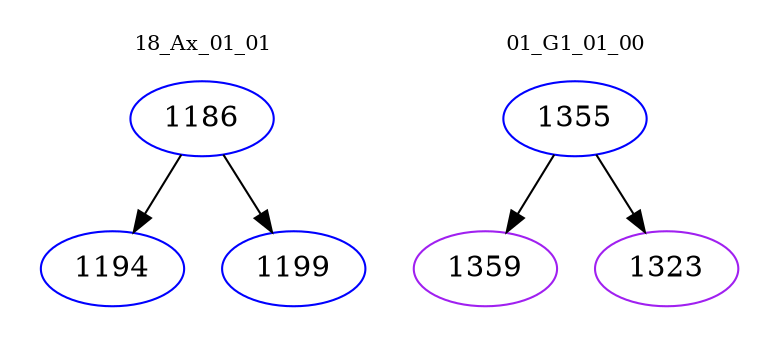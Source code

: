 digraph{
subgraph cluster_0 {
color = white
label = "18_Ax_01_01";
fontsize=10;
T0_1186 [label="1186", color="blue"]
T0_1186 -> T0_1194 [color="black"]
T0_1194 [label="1194", color="blue"]
T0_1186 -> T0_1199 [color="black"]
T0_1199 [label="1199", color="blue"]
}
subgraph cluster_1 {
color = white
label = "01_G1_01_00";
fontsize=10;
T1_1355 [label="1355", color="blue"]
T1_1355 -> T1_1359 [color="black"]
T1_1359 [label="1359", color="purple"]
T1_1355 -> T1_1323 [color="black"]
T1_1323 [label="1323", color="purple"]
}
}
